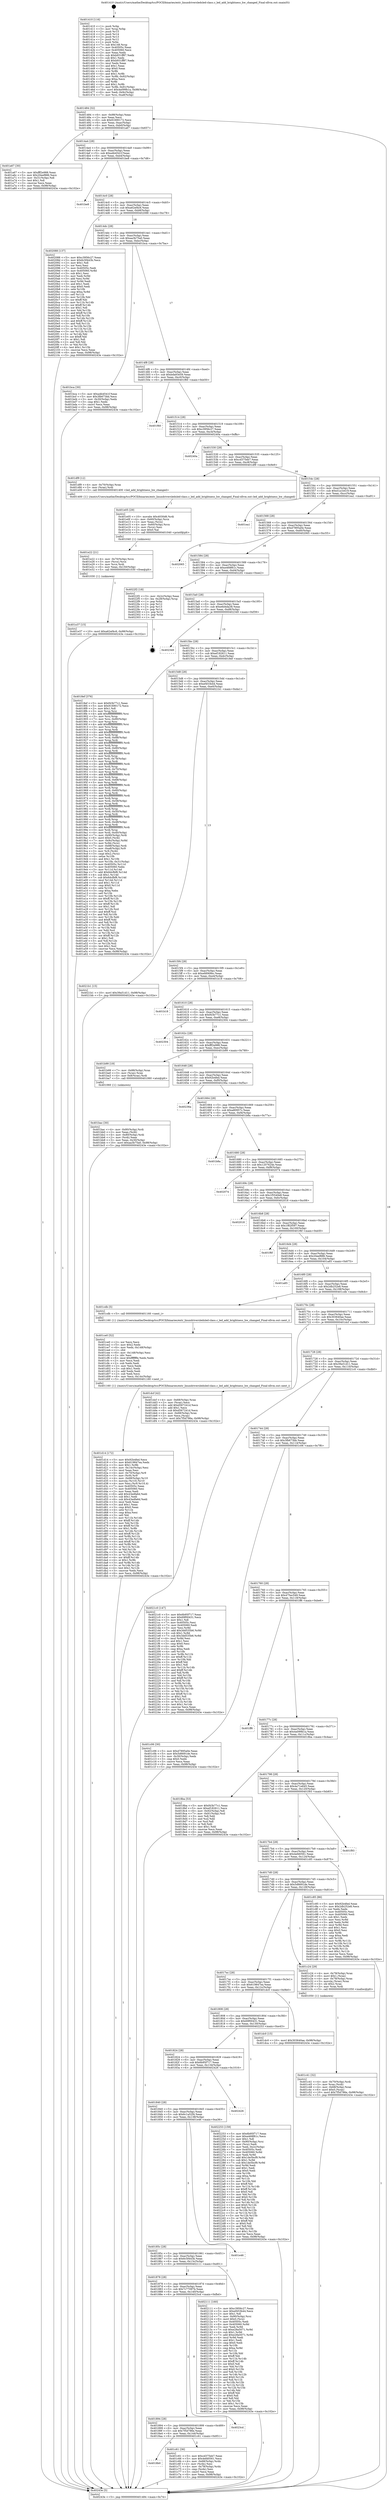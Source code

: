 digraph "0x401410" {
  label = "0x401410 (/mnt/c/Users/mathe/Desktop/tcc/POCII/binaries/extr_linuxdriversledsled-class.c_led_add_brightness_hw_changed_Final-ollvm.out::main(0))"
  labelloc = "t"
  node[shape=record]

  Entry [label="",width=0.3,height=0.3,shape=circle,fillcolor=black,style=filled]
  "0x401484" [label="{
     0x401484 [32]\l
     | [instrs]\l
     &nbsp;&nbsp;0x401484 \<+6\>: mov -0x98(%rbp),%eax\l
     &nbsp;&nbsp;0x40148a \<+2\>: mov %eax,%ecx\l
     &nbsp;&nbsp;0x40148c \<+6\>: sub $0x91690172,%ecx\l
     &nbsp;&nbsp;0x401492 \<+6\>: mov %eax,-0xac(%rbp)\l
     &nbsp;&nbsp;0x401498 \<+6\>: mov %ecx,-0xb0(%rbp)\l
     &nbsp;&nbsp;0x40149e \<+6\>: je 0000000000401a67 \<main+0x657\>\l
  }"]
  "0x401a67" [label="{
     0x401a67 [30]\l
     | [instrs]\l
     &nbsp;&nbsp;0x401a67 \<+5\>: mov $0xfff2e988,%eax\l
     &nbsp;&nbsp;0x401a6c \<+5\>: mov $0x20eef886,%ecx\l
     &nbsp;&nbsp;0x401a71 \<+3\>: mov -0x31(%rbp),%dl\l
     &nbsp;&nbsp;0x401a74 \<+3\>: test $0x1,%dl\l
     &nbsp;&nbsp;0x401a77 \<+3\>: cmovne %ecx,%eax\l
     &nbsp;&nbsp;0x401a7a \<+6\>: mov %eax,-0x98(%rbp)\l
     &nbsp;&nbsp;0x401a80 \<+5\>: jmp 000000000040243e \<main+0x102e\>\l
  }"]
  "0x4014a4" [label="{
     0x4014a4 [28]\l
     | [instrs]\l
     &nbsp;&nbsp;0x4014a4 \<+5\>: jmp 00000000004014a9 \<main+0x99\>\l
     &nbsp;&nbsp;0x4014a9 \<+6\>: mov -0xac(%rbp),%eax\l
     &nbsp;&nbsp;0x4014af \<+5\>: sub $0xa4b4541f,%eax\l
     &nbsp;&nbsp;0x4014b4 \<+6\>: mov %eax,-0xb4(%rbp)\l
     &nbsp;&nbsp;0x4014ba \<+6\>: je 0000000000401be8 \<main+0x7d8\>\l
  }"]
  Exit [label="",width=0.3,height=0.3,shape=circle,fillcolor=black,style=filled,peripheries=2]
  "0x401be8" [label="{
     0x401be8\l
  }", style=dashed]
  "0x4014c0" [label="{
     0x4014c0 [28]\l
     | [instrs]\l
     &nbsp;&nbsp;0x4014c0 \<+5\>: jmp 00000000004014c5 \<main+0xb5\>\l
     &nbsp;&nbsp;0x4014c5 \<+6\>: mov -0xac(%rbp),%eax\l
     &nbsp;&nbsp;0x4014cb \<+5\>: sub $0xa62ef4c6,%eax\l
     &nbsp;&nbsp;0x4014d0 \<+6\>: mov %eax,-0xb8(%rbp)\l
     &nbsp;&nbsp;0x4014d6 \<+6\>: je 0000000000402088 \<main+0xc78\>\l
  }"]
  "0x401e37" [label="{
     0x401e37 [15]\l
     | [instrs]\l
     &nbsp;&nbsp;0x401e37 \<+10\>: movl $0xa62ef4c6,-0x98(%rbp)\l
     &nbsp;&nbsp;0x401e41 \<+5\>: jmp 000000000040243e \<main+0x102e\>\l
  }"]
  "0x402088" [label="{
     0x402088 [137]\l
     | [instrs]\l
     &nbsp;&nbsp;0x402088 \<+5\>: mov $0xc3956c27,%eax\l
     &nbsp;&nbsp;0x40208d \<+5\>: mov $0x6c5f443b,%ecx\l
     &nbsp;&nbsp;0x402092 \<+2\>: mov $0x1,%dl\l
     &nbsp;&nbsp;0x402094 \<+2\>: xor %esi,%esi\l
     &nbsp;&nbsp;0x402096 \<+7\>: mov 0x40505c,%edi\l
     &nbsp;&nbsp;0x40209d \<+8\>: mov 0x405060,%r8d\l
     &nbsp;&nbsp;0x4020a5 \<+3\>: sub $0x1,%esi\l
     &nbsp;&nbsp;0x4020a8 \<+3\>: mov %edi,%r9d\l
     &nbsp;&nbsp;0x4020ab \<+3\>: add %esi,%r9d\l
     &nbsp;&nbsp;0x4020ae \<+4\>: imul %r9d,%edi\l
     &nbsp;&nbsp;0x4020b2 \<+3\>: and $0x1,%edi\l
     &nbsp;&nbsp;0x4020b5 \<+3\>: cmp $0x0,%edi\l
     &nbsp;&nbsp;0x4020b8 \<+4\>: sete %r10b\l
     &nbsp;&nbsp;0x4020bc \<+4\>: cmp $0xa,%r8d\l
     &nbsp;&nbsp;0x4020c0 \<+4\>: setl %r11b\l
     &nbsp;&nbsp;0x4020c4 \<+3\>: mov %r10b,%bl\l
     &nbsp;&nbsp;0x4020c7 \<+3\>: xor $0xff,%bl\l
     &nbsp;&nbsp;0x4020ca \<+3\>: mov %r11b,%r14b\l
     &nbsp;&nbsp;0x4020cd \<+4\>: xor $0xff,%r14b\l
     &nbsp;&nbsp;0x4020d1 \<+3\>: xor $0x1,%dl\l
     &nbsp;&nbsp;0x4020d4 \<+3\>: mov %bl,%r15b\l
     &nbsp;&nbsp;0x4020d7 \<+4\>: and $0xff,%r15b\l
     &nbsp;&nbsp;0x4020db \<+3\>: and %dl,%r10b\l
     &nbsp;&nbsp;0x4020de \<+3\>: mov %r14b,%r12b\l
     &nbsp;&nbsp;0x4020e1 \<+4\>: and $0xff,%r12b\l
     &nbsp;&nbsp;0x4020e5 \<+3\>: and %dl,%r11b\l
     &nbsp;&nbsp;0x4020e8 \<+3\>: or %r10b,%r15b\l
     &nbsp;&nbsp;0x4020eb \<+3\>: or %r11b,%r12b\l
     &nbsp;&nbsp;0x4020ee \<+3\>: xor %r12b,%r15b\l
     &nbsp;&nbsp;0x4020f1 \<+3\>: or %r14b,%bl\l
     &nbsp;&nbsp;0x4020f4 \<+3\>: xor $0xff,%bl\l
     &nbsp;&nbsp;0x4020f7 \<+3\>: or $0x1,%dl\l
     &nbsp;&nbsp;0x4020fa \<+2\>: and %dl,%bl\l
     &nbsp;&nbsp;0x4020fc \<+3\>: or %bl,%r15b\l
     &nbsp;&nbsp;0x4020ff \<+4\>: test $0x1,%r15b\l
     &nbsp;&nbsp;0x402103 \<+3\>: cmovne %ecx,%eax\l
     &nbsp;&nbsp;0x402106 \<+6\>: mov %eax,-0x98(%rbp)\l
     &nbsp;&nbsp;0x40210c \<+5\>: jmp 000000000040243e \<main+0x102e\>\l
  }"]
  "0x4014dc" [label="{
     0x4014dc [28]\l
     | [instrs]\l
     &nbsp;&nbsp;0x4014dc \<+5\>: jmp 00000000004014e1 \<main+0xd1\>\l
     &nbsp;&nbsp;0x4014e1 \<+6\>: mov -0xac(%rbp),%eax\l
     &nbsp;&nbsp;0x4014e7 \<+5\>: sub $0xaa3b75a0,%eax\l
     &nbsp;&nbsp;0x4014ec \<+6\>: mov %eax,-0xbc(%rbp)\l
     &nbsp;&nbsp;0x4014f2 \<+6\>: je 0000000000401bca \<main+0x7ba\>\l
  }"]
  "0x401e22" [label="{
     0x401e22 [21]\l
     | [instrs]\l
     &nbsp;&nbsp;0x401e22 \<+4\>: mov -0x70(%rbp),%rcx\l
     &nbsp;&nbsp;0x401e26 \<+3\>: mov (%rcx),%rcx\l
     &nbsp;&nbsp;0x401e29 \<+3\>: mov %rcx,%rdi\l
     &nbsp;&nbsp;0x401e2c \<+6\>: mov %eax,-0x150(%rbp)\l
     &nbsp;&nbsp;0x401e32 \<+5\>: call 0000000000401030 \<free@plt\>\l
     | [calls]\l
     &nbsp;&nbsp;0x401030 \{1\} (unknown)\l
  }"]
  "0x401bca" [label="{
     0x401bca [30]\l
     | [instrs]\l
     &nbsp;&nbsp;0x401bca \<+5\>: mov $0xa4b4541f,%eax\l
     &nbsp;&nbsp;0x401bcf \<+5\>: mov $0x3fb673bb,%ecx\l
     &nbsp;&nbsp;0x401bd4 \<+3\>: mov -0x30(%rbp),%edx\l
     &nbsp;&nbsp;0x401bd7 \<+3\>: cmp $0x1,%edx\l
     &nbsp;&nbsp;0x401bda \<+3\>: cmovl %ecx,%eax\l
     &nbsp;&nbsp;0x401bdd \<+6\>: mov %eax,-0x98(%rbp)\l
     &nbsp;&nbsp;0x401be3 \<+5\>: jmp 000000000040243e \<main+0x102e\>\l
  }"]
  "0x4014f8" [label="{
     0x4014f8 [28]\l
     | [instrs]\l
     &nbsp;&nbsp;0x4014f8 \<+5\>: jmp 00000000004014fd \<main+0xed\>\l
     &nbsp;&nbsp;0x4014fd \<+6\>: mov -0xac(%rbp),%eax\l
     &nbsp;&nbsp;0x401503 \<+5\>: sub $0xbda93e59,%eax\l
     &nbsp;&nbsp;0x401508 \<+6\>: mov %eax,-0xc0(%rbp)\l
     &nbsp;&nbsp;0x40150e \<+6\>: je 0000000000401f60 \<main+0xb50\>\l
  }"]
  "0x401e05" [label="{
     0x401e05 [29]\l
     | [instrs]\l
     &nbsp;&nbsp;0x401e05 \<+10\>: movabs $0x4030d6,%rdi\l
     &nbsp;&nbsp;0x401e0f \<+4\>: mov -0x60(%rbp),%rcx\l
     &nbsp;&nbsp;0x401e13 \<+2\>: mov %eax,(%rcx)\l
     &nbsp;&nbsp;0x401e15 \<+4\>: mov -0x60(%rbp),%rcx\l
     &nbsp;&nbsp;0x401e19 \<+2\>: mov (%rcx),%esi\l
     &nbsp;&nbsp;0x401e1b \<+2\>: mov $0x0,%al\l
     &nbsp;&nbsp;0x401e1d \<+5\>: call 0000000000401040 \<printf@plt\>\l
     | [calls]\l
     &nbsp;&nbsp;0x401040 \{1\} (unknown)\l
  }"]
  "0x401f60" [label="{
     0x401f60\l
  }", style=dashed]
  "0x401514" [label="{
     0x401514 [28]\l
     | [instrs]\l
     &nbsp;&nbsp;0x401514 \<+5\>: jmp 0000000000401519 \<main+0x109\>\l
     &nbsp;&nbsp;0x401519 \<+6\>: mov -0xac(%rbp),%eax\l
     &nbsp;&nbsp;0x40151f \<+5\>: sub $0xc3956c27,%eax\l
     &nbsp;&nbsp;0x401524 \<+6\>: mov %eax,-0xc4(%rbp)\l
     &nbsp;&nbsp;0x40152a \<+6\>: je 000000000040240a \<main+0xffa\>\l
  }"]
  "0x401d14" [label="{
     0x401d14 [172]\l
     | [instrs]\l
     &nbsp;&nbsp;0x401d14 \<+5\>: mov $0x92b4fed,%ecx\l
     &nbsp;&nbsp;0x401d19 \<+5\>: mov $0x619847ea,%edx\l
     &nbsp;&nbsp;0x401d1e \<+3\>: mov $0x1,%r8b\l
     &nbsp;&nbsp;0x401d21 \<+6\>: mov -0x14c(%rbp),%esi\l
     &nbsp;&nbsp;0x401d27 \<+3\>: imul %eax,%esi\l
     &nbsp;&nbsp;0x401d2a \<+4\>: mov -0x70(%rbp),%r9\l
     &nbsp;&nbsp;0x401d2e \<+3\>: mov (%r9),%r9\l
     &nbsp;&nbsp;0x401d31 \<+4\>: mov -0x68(%rbp),%r10\l
     &nbsp;&nbsp;0x401d35 \<+3\>: movslq (%r10),%r10\l
     &nbsp;&nbsp;0x401d38 \<+4\>: mov %esi,(%r9,%r10,4)\l
     &nbsp;&nbsp;0x401d3c \<+7\>: mov 0x40505c,%eax\l
     &nbsp;&nbsp;0x401d43 \<+7\>: mov 0x405060,%esi\l
     &nbsp;&nbsp;0x401d4a \<+2\>: mov %eax,%edi\l
     &nbsp;&nbsp;0x401d4c \<+6\>: add $0x43edfa6d,%edi\l
     &nbsp;&nbsp;0x401d52 \<+3\>: sub $0x1,%edi\l
     &nbsp;&nbsp;0x401d55 \<+6\>: sub $0x43edfa6d,%edi\l
     &nbsp;&nbsp;0x401d5b \<+3\>: imul %edi,%eax\l
     &nbsp;&nbsp;0x401d5e \<+3\>: and $0x1,%eax\l
     &nbsp;&nbsp;0x401d61 \<+3\>: cmp $0x0,%eax\l
     &nbsp;&nbsp;0x401d64 \<+4\>: sete %r11b\l
     &nbsp;&nbsp;0x401d68 \<+3\>: cmp $0xa,%esi\l
     &nbsp;&nbsp;0x401d6b \<+3\>: setl %bl\l
     &nbsp;&nbsp;0x401d6e \<+3\>: mov %r11b,%r14b\l
     &nbsp;&nbsp;0x401d71 \<+4\>: xor $0xff,%r14b\l
     &nbsp;&nbsp;0x401d75 \<+3\>: mov %bl,%r15b\l
     &nbsp;&nbsp;0x401d78 \<+4\>: xor $0xff,%r15b\l
     &nbsp;&nbsp;0x401d7c \<+4\>: xor $0x1,%r8b\l
     &nbsp;&nbsp;0x401d80 \<+3\>: mov %r14b,%r12b\l
     &nbsp;&nbsp;0x401d83 \<+4\>: and $0xff,%r12b\l
     &nbsp;&nbsp;0x401d87 \<+3\>: and %r8b,%r11b\l
     &nbsp;&nbsp;0x401d8a \<+3\>: mov %r15b,%r13b\l
     &nbsp;&nbsp;0x401d8d \<+4\>: and $0xff,%r13b\l
     &nbsp;&nbsp;0x401d91 \<+3\>: and %r8b,%bl\l
     &nbsp;&nbsp;0x401d94 \<+3\>: or %r11b,%r12b\l
     &nbsp;&nbsp;0x401d97 \<+3\>: or %bl,%r13b\l
     &nbsp;&nbsp;0x401d9a \<+3\>: xor %r13b,%r12b\l
     &nbsp;&nbsp;0x401d9d \<+3\>: or %r15b,%r14b\l
     &nbsp;&nbsp;0x401da0 \<+4\>: xor $0xff,%r14b\l
     &nbsp;&nbsp;0x401da4 \<+4\>: or $0x1,%r8b\l
     &nbsp;&nbsp;0x401da8 \<+3\>: and %r8b,%r14b\l
     &nbsp;&nbsp;0x401dab \<+3\>: or %r14b,%r12b\l
     &nbsp;&nbsp;0x401dae \<+4\>: test $0x1,%r12b\l
     &nbsp;&nbsp;0x401db2 \<+3\>: cmovne %edx,%ecx\l
     &nbsp;&nbsp;0x401db5 \<+6\>: mov %ecx,-0x98(%rbp)\l
     &nbsp;&nbsp;0x401dbb \<+5\>: jmp 000000000040243e \<main+0x102e\>\l
  }"]
  "0x40240a" [label="{
     0x40240a\l
  }", style=dashed]
  "0x401530" [label="{
     0x401530 [28]\l
     | [instrs]\l
     &nbsp;&nbsp;0x401530 \<+5\>: jmp 0000000000401535 \<main+0x125\>\l
     &nbsp;&nbsp;0x401535 \<+6\>: mov -0xac(%rbp),%eax\l
     &nbsp;&nbsp;0x40153b \<+5\>: sub $0xcd375eb7,%eax\l
     &nbsp;&nbsp;0x401540 \<+6\>: mov %eax,-0xc8(%rbp)\l
     &nbsp;&nbsp;0x401546 \<+6\>: je 0000000000401df9 \<main+0x9e9\>\l
  }"]
  "0x401ce0" [label="{
     0x401ce0 [52]\l
     | [instrs]\l
     &nbsp;&nbsp;0x401ce0 \<+2\>: xor %ecx,%ecx\l
     &nbsp;&nbsp;0x401ce2 \<+5\>: mov $0x2,%edx\l
     &nbsp;&nbsp;0x401ce7 \<+6\>: mov %edx,-0x148(%rbp)\l
     &nbsp;&nbsp;0x401ced \<+1\>: cltd\l
     &nbsp;&nbsp;0x401cee \<+6\>: mov -0x148(%rbp),%esi\l
     &nbsp;&nbsp;0x401cf4 \<+2\>: idiv %esi\l
     &nbsp;&nbsp;0x401cf6 \<+6\>: imul $0xfffffffe,%edx,%edx\l
     &nbsp;&nbsp;0x401cfc \<+2\>: mov %ecx,%edi\l
     &nbsp;&nbsp;0x401cfe \<+2\>: sub %edx,%edi\l
     &nbsp;&nbsp;0x401d00 \<+2\>: mov %ecx,%edx\l
     &nbsp;&nbsp;0x401d02 \<+3\>: sub $0x1,%edx\l
     &nbsp;&nbsp;0x401d05 \<+2\>: add %edx,%edi\l
     &nbsp;&nbsp;0x401d07 \<+2\>: sub %edi,%ecx\l
     &nbsp;&nbsp;0x401d09 \<+6\>: mov %ecx,-0x14c(%rbp)\l
     &nbsp;&nbsp;0x401d0f \<+5\>: call 0000000000401160 \<next_i\>\l
     | [calls]\l
     &nbsp;&nbsp;0x401160 \{1\} (/mnt/c/Users/mathe/Desktop/tcc/POCII/binaries/extr_linuxdriversledsled-class.c_led_add_brightness_hw_changed_Final-ollvm.out::next_i)\l
  }"]
  "0x401df9" [label="{
     0x401df9 [12]\l
     | [instrs]\l
     &nbsp;&nbsp;0x401df9 \<+4\>: mov -0x70(%rbp),%rax\l
     &nbsp;&nbsp;0x401dfd \<+3\>: mov (%rax),%rdi\l
     &nbsp;&nbsp;0x401e00 \<+5\>: call 0000000000401400 \<led_add_brightness_hw_changed\>\l
     | [calls]\l
     &nbsp;&nbsp;0x401400 \{1\} (/mnt/c/Users/mathe/Desktop/tcc/POCII/binaries/extr_linuxdriversledsled-class.c_led_add_brightness_hw_changed_Final-ollvm.out::led_add_brightness_hw_changed)\l
  }"]
  "0x40154c" [label="{
     0x40154c [28]\l
     | [instrs]\l
     &nbsp;&nbsp;0x40154c \<+5\>: jmp 0000000000401551 \<main+0x141\>\l
     &nbsp;&nbsp;0x401551 \<+6\>: mov -0xac(%rbp),%eax\l
     &nbsp;&nbsp;0x401557 \<+5\>: sub $0xd1a1b419,%eax\l
     &nbsp;&nbsp;0x40155c \<+6\>: mov %eax,-0xcc(%rbp)\l
     &nbsp;&nbsp;0x401562 \<+6\>: je 0000000000401ea1 \<main+0xa91\>\l
  }"]
  "0x4018b0" [label="{
     0x4018b0\l
  }", style=dashed]
  "0x401ea1" [label="{
     0x401ea1\l
  }", style=dashed]
  "0x401568" [label="{
     0x401568 [28]\l
     | [instrs]\l
     &nbsp;&nbsp;0x401568 \<+5\>: jmp 000000000040156d \<main+0x15d\>\l
     &nbsp;&nbsp;0x40156d \<+6\>: mov -0xac(%rbp),%eax\l
     &nbsp;&nbsp;0x401573 \<+5\>: sub $0xd7895a0e,%eax\l
     &nbsp;&nbsp;0x401578 \<+6\>: mov %eax,-0xd0(%rbp)\l
     &nbsp;&nbsp;0x40157e \<+6\>: je 0000000000402065 \<main+0xc55\>\l
  }"]
  "0x401c61" [label="{
     0x401c61 [36]\l
     | [instrs]\l
     &nbsp;&nbsp;0x401c61 \<+5\>: mov $0xcd375eb7,%eax\l
     &nbsp;&nbsp;0x401c66 \<+5\>: mov $0x4efd0561,%ecx\l
     &nbsp;&nbsp;0x401c6b \<+4\>: mov -0x68(%rbp),%rdx\l
     &nbsp;&nbsp;0x401c6f \<+2\>: mov (%rdx),%esi\l
     &nbsp;&nbsp;0x401c71 \<+4\>: mov -0x78(%rbp),%rdx\l
     &nbsp;&nbsp;0x401c75 \<+2\>: cmp (%rdx),%esi\l
     &nbsp;&nbsp;0x401c77 \<+3\>: cmovl %ecx,%eax\l
     &nbsp;&nbsp;0x401c7a \<+6\>: mov %eax,-0x98(%rbp)\l
     &nbsp;&nbsp;0x401c80 \<+5\>: jmp 000000000040243e \<main+0x102e\>\l
  }"]
  "0x402065" [label="{
     0x402065\l
  }", style=dashed]
  "0x401584" [label="{
     0x401584 [28]\l
     | [instrs]\l
     &nbsp;&nbsp;0x401584 \<+5\>: jmp 0000000000401589 \<main+0x179\>\l
     &nbsp;&nbsp;0x401589 \<+6\>: mov -0xac(%rbp),%eax\l
     &nbsp;&nbsp;0x40158f \<+5\>: sub $0xe468f61c,%eax\l
     &nbsp;&nbsp;0x401594 \<+6\>: mov %eax,-0xd4(%rbp)\l
     &nbsp;&nbsp;0x40159a \<+6\>: je 00000000004022f2 \<main+0xee2\>\l
  }"]
  "0x401894" [label="{
     0x401894 [28]\l
     | [instrs]\l
     &nbsp;&nbsp;0x401894 \<+5\>: jmp 0000000000401899 \<main+0x489\>\l
     &nbsp;&nbsp;0x401899 \<+6\>: mov -0xac(%rbp),%eax\l
     &nbsp;&nbsp;0x40189f \<+5\>: sub $0x7f5d786e,%eax\l
     &nbsp;&nbsp;0x4018a4 \<+6\>: mov %eax,-0x144(%rbp)\l
     &nbsp;&nbsp;0x4018aa \<+6\>: je 0000000000401c61 \<main+0x851\>\l
  }"]
  "0x4022f2" [label="{
     0x4022f2 [18]\l
     | [instrs]\l
     &nbsp;&nbsp;0x4022f2 \<+3\>: mov -0x2c(%rbp),%eax\l
     &nbsp;&nbsp;0x4022f5 \<+4\>: lea -0x28(%rbp),%rsp\l
     &nbsp;&nbsp;0x4022f9 \<+1\>: pop %rbx\l
     &nbsp;&nbsp;0x4022fa \<+2\>: pop %r12\l
     &nbsp;&nbsp;0x4022fc \<+2\>: pop %r13\l
     &nbsp;&nbsp;0x4022fe \<+2\>: pop %r14\l
     &nbsp;&nbsp;0x402300 \<+2\>: pop %r15\l
     &nbsp;&nbsp;0x402302 \<+1\>: pop %rbp\l
     &nbsp;&nbsp;0x402303 \<+1\>: ret\l
  }"]
  "0x4015a0" [label="{
     0x4015a0 [28]\l
     | [instrs]\l
     &nbsp;&nbsp;0x4015a0 \<+5\>: jmp 00000000004015a5 \<main+0x195\>\l
     &nbsp;&nbsp;0x4015a5 \<+6\>: mov -0xac(%rbp),%eax\l
     &nbsp;&nbsp;0x4015ab \<+5\>: sub $0xe6d4da38,%eax\l
     &nbsp;&nbsp;0x4015b0 \<+6\>: mov %eax,-0xd8(%rbp)\l
     &nbsp;&nbsp;0x4015b6 \<+6\>: je 0000000000402349 \<main+0xf39\>\l
  }"]
  "0x4023cd" [label="{
     0x4023cd\l
  }", style=dashed]
  "0x402349" [label="{
     0x402349\l
  }", style=dashed]
  "0x4015bc" [label="{
     0x4015bc [28]\l
     | [instrs]\l
     &nbsp;&nbsp;0x4015bc \<+5\>: jmp 00000000004015c1 \<main+0x1b1\>\l
     &nbsp;&nbsp;0x4015c1 \<+6\>: mov -0xac(%rbp),%eax\l
     &nbsp;&nbsp;0x4015c7 \<+5\>: sub $0xef182611,%eax\l
     &nbsp;&nbsp;0x4015cc \<+6\>: mov %eax,-0xdc(%rbp)\l
     &nbsp;&nbsp;0x4015d2 \<+6\>: je 00000000004018ef \<main+0x4df\>\l
  }"]
  "0x401878" [label="{
     0x401878 [28]\l
     | [instrs]\l
     &nbsp;&nbsp;0x401878 \<+5\>: jmp 000000000040187d \<main+0x46d\>\l
     &nbsp;&nbsp;0x40187d \<+6\>: mov -0xac(%rbp),%eax\l
     &nbsp;&nbsp;0x401883 \<+5\>: sub $0x7c77097b,%eax\l
     &nbsp;&nbsp;0x401888 \<+6\>: mov %eax,-0x140(%rbp)\l
     &nbsp;&nbsp;0x40188e \<+6\>: je 00000000004023cd \<main+0xfbd\>\l
  }"]
  "0x4018ef" [label="{
     0x4018ef [376]\l
     | [instrs]\l
     &nbsp;&nbsp;0x4018ef \<+5\>: mov $0xf43b77c1,%eax\l
     &nbsp;&nbsp;0x4018f4 \<+5\>: mov $0x91690172,%ecx\l
     &nbsp;&nbsp;0x4018f9 \<+2\>: mov $0x1,%dl\l
     &nbsp;&nbsp;0x4018fb \<+3\>: mov %rsp,%rsi\l
     &nbsp;&nbsp;0x4018fe \<+4\>: add $0xfffffffffffffff0,%rsi\l
     &nbsp;&nbsp;0x401902 \<+3\>: mov %rsi,%rsp\l
     &nbsp;&nbsp;0x401905 \<+7\>: mov %rsi,-0x90(%rbp)\l
     &nbsp;&nbsp;0x40190c \<+3\>: mov %rsp,%rsi\l
     &nbsp;&nbsp;0x40190f \<+4\>: add $0xfffffffffffffff0,%rsi\l
     &nbsp;&nbsp;0x401913 \<+3\>: mov %rsi,%rsp\l
     &nbsp;&nbsp;0x401916 \<+3\>: mov %rsp,%rdi\l
     &nbsp;&nbsp;0x401919 \<+4\>: add $0xfffffffffffffff0,%rdi\l
     &nbsp;&nbsp;0x40191d \<+3\>: mov %rdi,%rsp\l
     &nbsp;&nbsp;0x401920 \<+7\>: mov %rdi,-0x88(%rbp)\l
     &nbsp;&nbsp;0x401927 \<+3\>: mov %rsp,%rdi\l
     &nbsp;&nbsp;0x40192a \<+4\>: add $0xfffffffffffffff0,%rdi\l
     &nbsp;&nbsp;0x40192e \<+3\>: mov %rdi,%rsp\l
     &nbsp;&nbsp;0x401931 \<+4\>: mov %rdi,-0x80(%rbp)\l
     &nbsp;&nbsp;0x401935 \<+3\>: mov %rsp,%rdi\l
     &nbsp;&nbsp;0x401938 \<+4\>: add $0xfffffffffffffff0,%rdi\l
     &nbsp;&nbsp;0x40193c \<+3\>: mov %rdi,%rsp\l
     &nbsp;&nbsp;0x40193f \<+4\>: mov %rdi,-0x78(%rbp)\l
     &nbsp;&nbsp;0x401943 \<+3\>: mov %rsp,%rdi\l
     &nbsp;&nbsp;0x401946 \<+4\>: add $0xfffffffffffffff0,%rdi\l
     &nbsp;&nbsp;0x40194a \<+3\>: mov %rdi,%rsp\l
     &nbsp;&nbsp;0x40194d \<+4\>: mov %rdi,-0x70(%rbp)\l
     &nbsp;&nbsp;0x401951 \<+3\>: mov %rsp,%rdi\l
     &nbsp;&nbsp;0x401954 \<+4\>: add $0xfffffffffffffff0,%rdi\l
     &nbsp;&nbsp;0x401958 \<+3\>: mov %rdi,%rsp\l
     &nbsp;&nbsp;0x40195b \<+4\>: mov %rdi,-0x68(%rbp)\l
     &nbsp;&nbsp;0x40195f \<+3\>: mov %rsp,%rdi\l
     &nbsp;&nbsp;0x401962 \<+4\>: add $0xfffffffffffffff0,%rdi\l
     &nbsp;&nbsp;0x401966 \<+3\>: mov %rdi,%rsp\l
     &nbsp;&nbsp;0x401969 \<+4\>: mov %rdi,-0x60(%rbp)\l
     &nbsp;&nbsp;0x40196d \<+3\>: mov %rsp,%rdi\l
     &nbsp;&nbsp;0x401970 \<+4\>: add $0xfffffffffffffff0,%rdi\l
     &nbsp;&nbsp;0x401974 \<+3\>: mov %rdi,%rsp\l
     &nbsp;&nbsp;0x401977 \<+4\>: mov %rdi,-0x58(%rbp)\l
     &nbsp;&nbsp;0x40197b \<+3\>: mov %rsp,%rdi\l
     &nbsp;&nbsp;0x40197e \<+4\>: add $0xfffffffffffffff0,%rdi\l
     &nbsp;&nbsp;0x401982 \<+3\>: mov %rdi,%rsp\l
     &nbsp;&nbsp;0x401985 \<+4\>: mov %rdi,-0x50(%rbp)\l
     &nbsp;&nbsp;0x401989 \<+3\>: mov %rsp,%rdi\l
     &nbsp;&nbsp;0x40198c \<+4\>: add $0xfffffffffffffff0,%rdi\l
     &nbsp;&nbsp;0x401990 \<+3\>: mov %rdi,%rsp\l
     &nbsp;&nbsp;0x401993 \<+4\>: mov %rdi,-0x48(%rbp)\l
     &nbsp;&nbsp;0x401997 \<+3\>: mov %rsp,%rdi\l
     &nbsp;&nbsp;0x40199a \<+4\>: add $0xfffffffffffffff0,%rdi\l
     &nbsp;&nbsp;0x40199e \<+3\>: mov %rdi,%rsp\l
     &nbsp;&nbsp;0x4019a1 \<+4\>: mov %rdi,-0x40(%rbp)\l
     &nbsp;&nbsp;0x4019a5 \<+7\>: mov -0x90(%rbp),%rdi\l
     &nbsp;&nbsp;0x4019ac \<+6\>: movl $0x0,(%rdi)\l
     &nbsp;&nbsp;0x4019b2 \<+7\>: mov -0x9c(%rbp),%r8d\l
     &nbsp;&nbsp;0x4019b9 \<+3\>: mov %r8d,(%rsi)\l
     &nbsp;&nbsp;0x4019bc \<+7\>: mov -0x88(%rbp),%rdi\l
     &nbsp;&nbsp;0x4019c3 \<+7\>: mov -0xa8(%rbp),%r9\l
     &nbsp;&nbsp;0x4019ca \<+3\>: mov %r9,(%rdi)\l
     &nbsp;&nbsp;0x4019cd \<+3\>: cmpl $0x2,(%rsi)\l
     &nbsp;&nbsp;0x4019d0 \<+4\>: setne %r10b\l
     &nbsp;&nbsp;0x4019d4 \<+4\>: and $0x1,%r10b\l
     &nbsp;&nbsp;0x4019d8 \<+4\>: mov %r10b,-0x31(%rbp)\l
     &nbsp;&nbsp;0x4019dc \<+8\>: mov 0x40505c,%r11d\l
     &nbsp;&nbsp;0x4019e4 \<+7\>: mov 0x405060,%ebx\l
     &nbsp;&nbsp;0x4019eb \<+3\>: mov %r11d,%r14d\l
     &nbsp;&nbsp;0x4019ee \<+7\>: add $0x6dcfbf8,%r14d\l
     &nbsp;&nbsp;0x4019f5 \<+4\>: sub $0x1,%r14d\l
     &nbsp;&nbsp;0x4019f9 \<+7\>: sub $0x6dcfbf8,%r14d\l
     &nbsp;&nbsp;0x401a00 \<+4\>: imul %r14d,%r11d\l
     &nbsp;&nbsp;0x401a04 \<+4\>: and $0x1,%r11d\l
     &nbsp;&nbsp;0x401a08 \<+4\>: cmp $0x0,%r11d\l
     &nbsp;&nbsp;0x401a0c \<+4\>: sete %r10b\l
     &nbsp;&nbsp;0x401a10 \<+3\>: cmp $0xa,%ebx\l
     &nbsp;&nbsp;0x401a13 \<+4\>: setl %r15b\l
     &nbsp;&nbsp;0x401a17 \<+3\>: mov %r10b,%r12b\l
     &nbsp;&nbsp;0x401a1a \<+4\>: xor $0xff,%r12b\l
     &nbsp;&nbsp;0x401a1e \<+3\>: mov %r15b,%r13b\l
     &nbsp;&nbsp;0x401a21 \<+4\>: xor $0xff,%r13b\l
     &nbsp;&nbsp;0x401a25 \<+3\>: xor $0x1,%dl\l
     &nbsp;&nbsp;0x401a28 \<+3\>: mov %r12b,%sil\l
     &nbsp;&nbsp;0x401a2b \<+4\>: and $0xff,%sil\l
     &nbsp;&nbsp;0x401a2f \<+3\>: and %dl,%r10b\l
     &nbsp;&nbsp;0x401a32 \<+3\>: mov %r13b,%dil\l
     &nbsp;&nbsp;0x401a35 \<+4\>: and $0xff,%dil\l
     &nbsp;&nbsp;0x401a39 \<+3\>: and %dl,%r15b\l
     &nbsp;&nbsp;0x401a3c \<+3\>: or %r10b,%sil\l
     &nbsp;&nbsp;0x401a3f \<+3\>: or %r15b,%dil\l
     &nbsp;&nbsp;0x401a42 \<+3\>: xor %dil,%sil\l
     &nbsp;&nbsp;0x401a45 \<+3\>: or %r13b,%r12b\l
     &nbsp;&nbsp;0x401a48 \<+4\>: xor $0xff,%r12b\l
     &nbsp;&nbsp;0x401a4c \<+3\>: or $0x1,%dl\l
     &nbsp;&nbsp;0x401a4f \<+3\>: and %dl,%r12b\l
     &nbsp;&nbsp;0x401a52 \<+3\>: or %r12b,%sil\l
     &nbsp;&nbsp;0x401a55 \<+4\>: test $0x1,%sil\l
     &nbsp;&nbsp;0x401a59 \<+3\>: cmovne %ecx,%eax\l
     &nbsp;&nbsp;0x401a5c \<+6\>: mov %eax,-0x98(%rbp)\l
     &nbsp;&nbsp;0x401a62 \<+5\>: jmp 000000000040243e \<main+0x102e\>\l
  }"]
  "0x4015d8" [label="{
     0x4015d8 [28]\l
     | [instrs]\l
     &nbsp;&nbsp;0x4015d8 \<+5\>: jmp 00000000004015dd \<main+0x1cd\>\l
     &nbsp;&nbsp;0x4015dd \<+6\>: mov -0xac(%rbp),%eax\l
     &nbsp;&nbsp;0x4015e3 \<+5\>: sub $0xef453b44,%eax\l
     &nbsp;&nbsp;0x4015e8 \<+6\>: mov %eax,-0xe0(%rbp)\l
     &nbsp;&nbsp;0x4015ee \<+6\>: je 00000000004021b1 \<main+0xda1\>\l
  }"]
  "0x402111" [label="{
     0x402111 [160]\l
     | [instrs]\l
     &nbsp;&nbsp;0x402111 \<+5\>: mov $0xc3956c27,%eax\l
     &nbsp;&nbsp;0x402116 \<+5\>: mov $0xef453b44,%ecx\l
     &nbsp;&nbsp;0x40211b \<+2\>: mov $0x1,%dl\l
     &nbsp;&nbsp;0x40211d \<+7\>: mov -0x90(%rbp),%rsi\l
     &nbsp;&nbsp;0x402124 \<+6\>: movl $0x0,(%rsi)\l
     &nbsp;&nbsp;0x40212a \<+7\>: mov 0x40505c,%edi\l
     &nbsp;&nbsp;0x402131 \<+8\>: mov 0x405060,%r8d\l
     &nbsp;&nbsp;0x402139 \<+3\>: mov %edi,%r9d\l
     &nbsp;&nbsp;0x40213c \<+7\>: sub $0xe28a5071,%r9d\l
     &nbsp;&nbsp;0x402143 \<+4\>: sub $0x1,%r9d\l
     &nbsp;&nbsp;0x402147 \<+7\>: add $0xe28a5071,%r9d\l
     &nbsp;&nbsp;0x40214e \<+4\>: imul %r9d,%edi\l
     &nbsp;&nbsp;0x402152 \<+3\>: and $0x1,%edi\l
     &nbsp;&nbsp;0x402155 \<+3\>: cmp $0x0,%edi\l
     &nbsp;&nbsp;0x402158 \<+4\>: sete %r10b\l
     &nbsp;&nbsp;0x40215c \<+4\>: cmp $0xa,%r8d\l
     &nbsp;&nbsp;0x402160 \<+4\>: setl %r11b\l
     &nbsp;&nbsp;0x402164 \<+3\>: mov %r10b,%bl\l
     &nbsp;&nbsp;0x402167 \<+3\>: xor $0xff,%bl\l
     &nbsp;&nbsp;0x40216a \<+3\>: mov %r11b,%r14b\l
     &nbsp;&nbsp;0x40216d \<+4\>: xor $0xff,%r14b\l
     &nbsp;&nbsp;0x402171 \<+3\>: xor $0x0,%dl\l
     &nbsp;&nbsp;0x402174 \<+3\>: mov %bl,%r15b\l
     &nbsp;&nbsp;0x402177 \<+4\>: and $0x0,%r15b\l
     &nbsp;&nbsp;0x40217b \<+3\>: and %dl,%r10b\l
     &nbsp;&nbsp;0x40217e \<+3\>: mov %r14b,%r12b\l
     &nbsp;&nbsp;0x402181 \<+4\>: and $0x0,%r12b\l
     &nbsp;&nbsp;0x402185 \<+3\>: and %dl,%r11b\l
     &nbsp;&nbsp;0x402188 \<+3\>: or %r10b,%r15b\l
     &nbsp;&nbsp;0x40218b \<+3\>: or %r11b,%r12b\l
     &nbsp;&nbsp;0x40218e \<+3\>: xor %r12b,%r15b\l
     &nbsp;&nbsp;0x402191 \<+3\>: or %r14b,%bl\l
     &nbsp;&nbsp;0x402194 \<+3\>: xor $0xff,%bl\l
     &nbsp;&nbsp;0x402197 \<+3\>: or $0x0,%dl\l
     &nbsp;&nbsp;0x40219a \<+2\>: and %dl,%bl\l
     &nbsp;&nbsp;0x40219c \<+3\>: or %bl,%r15b\l
     &nbsp;&nbsp;0x40219f \<+4\>: test $0x1,%r15b\l
     &nbsp;&nbsp;0x4021a3 \<+3\>: cmovne %ecx,%eax\l
     &nbsp;&nbsp;0x4021a6 \<+6\>: mov %eax,-0x98(%rbp)\l
     &nbsp;&nbsp;0x4021ac \<+5\>: jmp 000000000040243e \<main+0x102e\>\l
  }"]
  "0x4021b1" [label="{
     0x4021b1 [15]\l
     | [instrs]\l
     &nbsp;&nbsp;0x4021b1 \<+10\>: movl $0x39a51d11,-0x98(%rbp)\l
     &nbsp;&nbsp;0x4021bb \<+5\>: jmp 000000000040243e \<main+0x102e\>\l
  }"]
  "0x4015f4" [label="{
     0x4015f4 [28]\l
     | [instrs]\l
     &nbsp;&nbsp;0x4015f4 \<+5\>: jmp 00000000004015f9 \<main+0x1e9\>\l
     &nbsp;&nbsp;0x4015f9 \<+6\>: mov -0xac(%rbp),%eax\l
     &nbsp;&nbsp;0x4015ff \<+5\>: sub $0xefd069bc,%eax\l
     &nbsp;&nbsp;0x401604 \<+6\>: mov %eax,-0xe4(%rbp)\l
     &nbsp;&nbsp;0x40160a \<+6\>: je 0000000000401b18 \<main+0x708\>\l
  }"]
  "0x40185c" [label="{
     0x40185c [28]\l
     | [instrs]\l
     &nbsp;&nbsp;0x40185c \<+5\>: jmp 0000000000401861 \<main+0x451\>\l
     &nbsp;&nbsp;0x401861 \<+6\>: mov -0xac(%rbp),%eax\l
     &nbsp;&nbsp;0x401867 \<+5\>: sub $0x6c5f443b,%eax\l
     &nbsp;&nbsp;0x40186c \<+6\>: mov %eax,-0x13c(%rbp)\l
     &nbsp;&nbsp;0x401872 \<+6\>: je 0000000000402111 \<main+0xd01\>\l
  }"]
  "0x401b18" [label="{
     0x401b18\l
  }", style=dashed]
  "0x401610" [label="{
     0x401610 [28]\l
     | [instrs]\l
     &nbsp;&nbsp;0x401610 \<+5\>: jmp 0000000000401615 \<main+0x205\>\l
     &nbsp;&nbsp;0x401615 \<+6\>: mov -0xac(%rbp),%eax\l
     &nbsp;&nbsp;0x40161b \<+5\>: sub $0xf43b77c1,%eax\l
     &nbsp;&nbsp;0x401620 \<+6\>: mov %eax,-0xe8(%rbp)\l
     &nbsp;&nbsp;0x401626 \<+6\>: je 0000000000402304 \<main+0xef4\>\l
  }"]
  "0x401e46" [label="{
     0x401e46\l
  }", style=dashed]
  "0x402304" [label="{
     0x402304\l
  }", style=dashed]
  "0x40162c" [label="{
     0x40162c [28]\l
     | [instrs]\l
     &nbsp;&nbsp;0x40162c \<+5\>: jmp 0000000000401631 \<main+0x221\>\l
     &nbsp;&nbsp;0x401631 \<+6\>: mov -0xac(%rbp),%eax\l
     &nbsp;&nbsp;0x401637 \<+5\>: sub $0xfff2e988,%eax\l
     &nbsp;&nbsp;0x40163c \<+6\>: mov %eax,-0xec(%rbp)\l
     &nbsp;&nbsp;0x401642 \<+6\>: je 0000000000401b99 \<main+0x789\>\l
  }"]
  "0x401840" [label="{
     0x401840 [28]\l
     | [instrs]\l
     &nbsp;&nbsp;0x401840 \<+5\>: jmp 0000000000401845 \<main+0x435\>\l
     &nbsp;&nbsp;0x401845 \<+6\>: mov -0xac(%rbp),%eax\l
     &nbsp;&nbsp;0x40184b \<+5\>: sub $0x6c1a52f4,%eax\l
     &nbsp;&nbsp;0x401850 \<+6\>: mov %eax,-0x138(%rbp)\l
     &nbsp;&nbsp;0x401856 \<+6\>: je 0000000000401e46 \<main+0xa36\>\l
  }"]
  "0x401b99" [label="{
     0x401b99 [19]\l
     | [instrs]\l
     &nbsp;&nbsp;0x401b99 \<+7\>: mov -0x88(%rbp),%rax\l
     &nbsp;&nbsp;0x401ba0 \<+3\>: mov (%rax),%rax\l
     &nbsp;&nbsp;0x401ba3 \<+4\>: mov 0x8(%rax),%rdi\l
     &nbsp;&nbsp;0x401ba7 \<+5\>: call 0000000000401060 \<atoi@plt\>\l
     | [calls]\l
     &nbsp;&nbsp;0x401060 \{1\} (unknown)\l
  }"]
  "0x401648" [label="{
     0x401648 [28]\l
     | [instrs]\l
     &nbsp;&nbsp;0x401648 \<+5\>: jmp 000000000040164d \<main+0x23d\>\l
     &nbsp;&nbsp;0x40164d \<+6\>: mov -0xac(%rbp),%eax\l
     &nbsp;&nbsp;0x401653 \<+5\>: sub $0x92b4fed,%eax\l
     &nbsp;&nbsp;0x401658 \<+6\>: mov %eax,-0xf0(%rbp)\l
     &nbsp;&nbsp;0x40165e \<+6\>: je 000000000040236a \<main+0xf5a\>\l
  }"]
  "0x402426" [label="{
     0x402426\l
  }", style=dashed]
  "0x40236a" [label="{
     0x40236a\l
  }", style=dashed]
  "0x401664" [label="{
     0x401664 [28]\l
     | [instrs]\l
     &nbsp;&nbsp;0x401664 \<+5\>: jmp 0000000000401669 \<main+0x259\>\l
     &nbsp;&nbsp;0x401669 \<+6\>: mov -0xac(%rbp),%eax\l
     &nbsp;&nbsp;0x40166f \<+5\>: sub $0xa80957c,%eax\l
     &nbsp;&nbsp;0x401674 \<+6\>: mov %eax,-0xf4(%rbp)\l
     &nbsp;&nbsp;0x40167a \<+6\>: je 0000000000401b8a \<main+0x77a\>\l
  }"]
  "0x401824" [label="{
     0x401824 [28]\l
     | [instrs]\l
     &nbsp;&nbsp;0x401824 \<+5\>: jmp 0000000000401829 \<main+0x419\>\l
     &nbsp;&nbsp;0x401829 \<+6\>: mov -0xac(%rbp),%eax\l
     &nbsp;&nbsp;0x40182f \<+5\>: sub $0x6b95f717,%eax\l
     &nbsp;&nbsp;0x401834 \<+6\>: mov %eax,-0x134(%rbp)\l
     &nbsp;&nbsp;0x40183a \<+6\>: je 0000000000402426 \<main+0x1016\>\l
  }"]
  "0x401b8a" [label="{
     0x401b8a\l
  }", style=dashed]
  "0x401680" [label="{
     0x401680 [28]\l
     | [instrs]\l
     &nbsp;&nbsp;0x401680 \<+5\>: jmp 0000000000401685 \<main+0x275\>\l
     &nbsp;&nbsp;0x401685 \<+6\>: mov -0xac(%rbp),%eax\l
     &nbsp;&nbsp;0x40168b \<+5\>: sub $0x1207624e,%eax\l
     &nbsp;&nbsp;0x401690 \<+6\>: mov %eax,-0xf8(%rbp)\l
     &nbsp;&nbsp;0x401696 \<+6\>: je 0000000000402074 \<main+0xc64\>\l
  }"]
  "0x402253" [label="{
     0x402253 [159]\l
     | [instrs]\l
     &nbsp;&nbsp;0x402253 \<+5\>: mov $0x6b95f717,%eax\l
     &nbsp;&nbsp;0x402258 \<+5\>: mov $0xe468f61c,%ecx\l
     &nbsp;&nbsp;0x40225d \<+2\>: mov $0x1,%dl\l
     &nbsp;&nbsp;0x40225f \<+7\>: mov -0x90(%rbp),%rsi\l
     &nbsp;&nbsp;0x402266 \<+2\>: mov (%rsi),%edi\l
     &nbsp;&nbsp;0x402268 \<+3\>: mov %edi,-0x2c(%rbp)\l
     &nbsp;&nbsp;0x40226b \<+7\>: mov 0x40505c,%edi\l
     &nbsp;&nbsp;0x402272 \<+8\>: mov 0x405060,%r8d\l
     &nbsp;&nbsp;0x40227a \<+3\>: mov %edi,%r9d\l
     &nbsp;&nbsp;0x40227d \<+7\>: add $0x1de5bcf9,%r9d\l
     &nbsp;&nbsp;0x402284 \<+4\>: sub $0x1,%r9d\l
     &nbsp;&nbsp;0x402288 \<+7\>: sub $0x1de5bcf9,%r9d\l
     &nbsp;&nbsp;0x40228f \<+4\>: imul %r9d,%edi\l
     &nbsp;&nbsp;0x402293 \<+3\>: and $0x1,%edi\l
     &nbsp;&nbsp;0x402296 \<+3\>: cmp $0x0,%edi\l
     &nbsp;&nbsp;0x402299 \<+4\>: sete %r10b\l
     &nbsp;&nbsp;0x40229d \<+4\>: cmp $0xa,%r8d\l
     &nbsp;&nbsp;0x4022a1 \<+4\>: setl %r11b\l
     &nbsp;&nbsp;0x4022a5 \<+3\>: mov %r10b,%bl\l
     &nbsp;&nbsp;0x4022a8 \<+3\>: xor $0xff,%bl\l
     &nbsp;&nbsp;0x4022ab \<+3\>: mov %r11b,%r14b\l
     &nbsp;&nbsp;0x4022ae \<+4\>: xor $0xff,%r14b\l
     &nbsp;&nbsp;0x4022b2 \<+3\>: xor $0x0,%dl\l
     &nbsp;&nbsp;0x4022b5 \<+3\>: mov %bl,%r15b\l
     &nbsp;&nbsp;0x4022b8 \<+4\>: and $0x0,%r15b\l
     &nbsp;&nbsp;0x4022bc \<+3\>: and %dl,%r10b\l
     &nbsp;&nbsp;0x4022bf \<+3\>: mov %r14b,%r12b\l
     &nbsp;&nbsp;0x4022c2 \<+4\>: and $0x0,%r12b\l
     &nbsp;&nbsp;0x4022c6 \<+3\>: and %dl,%r11b\l
     &nbsp;&nbsp;0x4022c9 \<+3\>: or %r10b,%r15b\l
     &nbsp;&nbsp;0x4022cc \<+3\>: or %r11b,%r12b\l
     &nbsp;&nbsp;0x4022cf \<+3\>: xor %r12b,%r15b\l
     &nbsp;&nbsp;0x4022d2 \<+3\>: or %r14b,%bl\l
     &nbsp;&nbsp;0x4022d5 \<+3\>: xor $0xff,%bl\l
     &nbsp;&nbsp;0x4022d8 \<+3\>: or $0x0,%dl\l
     &nbsp;&nbsp;0x4022db \<+2\>: and %dl,%bl\l
     &nbsp;&nbsp;0x4022dd \<+3\>: or %bl,%r15b\l
     &nbsp;&nbsp;0x4022e0 \<+4\>: test $0x1,%r15b\l
     &nbsp;&nbsp;0x4022e4 \<+3\>: cmovne %ecx,%eax\l
     &nbsp;&nbsp;0x4022e7 \<+6\>: mov %eax,-0x98(%rbp)\l
     &nbsp;&nbsp;0x4022ed \<+5\>: jmp 000000000040243e \<main+0x102e\>\l
  }"]
  "0x402074" [label="{
     0x402074\l
  }", style=dashed]
  "0x40169c" [label="{
     0x40169c [28]\l
     | [instrs]\l
     &nbsp;&nbsp;0x40169c \<+5\>: jmp 00000000004016a1 \<main+0x291\>\l
     &nbsp;&nbsp;0x4016a1 \<+6\>: mov -0xac(%rbp),%eax\l
     &nbsp;&nbsp;0x4016a7 \<+5\>: sub $0x1f5540e8,%eax\l
     &nbsp;&nbsp;0x4016ac \<+6\>: mov %eax,-0xfc(%rbp)\l
     &nbsp;&nbsp;0x4016b2 \<+6\>: je 0000000000402018 \<main+0xc08\>\l
  }"]
  "0x401808" [label="{
     0x401808 [28]\l
     | [instrs]\l
     &nbsp;&nbsp;0x401808 \<+5\>: jmp 000000000040180d \<main+0x3fd\>\l
     &nbsp;&nbsp;0x40180d \<+6\>: mov -0xac(%rbp),%eax\l
     &nbsp;&nbsp;0x401813 \<+5\>: sub $0x69f00431,%eax\l
     &nbsp;&nbsp;0x401818 \<+6\>: mov %eax,-0x130(%rbp)\l
     &nbsp;&nbsp;0x40181e \<+6\>: je 0000000000402253 \<main+0xe43\>\l
  }"]
  "0x402018" [label="{
     0x402018\l
  }", style=dashed]
  "0x4016b8" [label="{
     0x4016b8 [28]\l
     | [instrs]\l
     &nbsp;&nbsp;0x4016b8 \<+5\>: jmp 00000000004016bd \<main+0x2ad\>\l
     &nbsp;&nbsp;0x4016bd \<+6\>: mov -0xac(%rbp),%eax\l
     &nbsp;&nbsp;0x4016c3 \<+5\>: sub $0x1f82f597,%eax\l
     &nbsp;&nbsp;0x4016c8 \<+6\>: mov %eax,-0x100(%rbp)\l
     &nbsp;&nbsp;0x4016ce \<+6\>: je 0000000000401f6f \<main+0xb5f\>\l
  }"]
  "0x401dc0" [label="{
     0x401dc0 [15]\l
     | [instrs]\l
     &nbsp;&nbsp;0x401dc0 \<+10\>: movl $0x303640ae,-0x98(%rbp)\l
     &nbsp;&nbsp;0x401dca \<+5\>: jmp 000000000040243e \<main+0x102e\>\l
  }"]
  "0x401f6f" [label="{
     0x401f6f\l
  }", style=dashed]
  "0x4016d4" [label="{
     0x4016d4 [28]\l
     | [instrs]\l
     &nbsp;&nbsp;0x4016d4 \<+5\>: jmp 00000000004016d9 \<main+0x2c9\>\l
     &nbsp;&nbsp;0x4016d9 \<+6\>: mov -0xac(%rbp),%eax\l
     &nbsp;&nbsp;0x4016df \<+5\>: sub $0x20eef886,%eax\l
     &nbsp;&nbsp;0x4016e4 \<+6\>: mov %eax,-0x104(%rbp)\l
     &nbsp;&nbsp;0x4016ea \<+6\>: je 0000000000401a85 \<main+0x675\>\l
  }"]
  "0x401c41" [label="{
     0x401c41 [32]\l
     | [instrs]\l
     &nbsp;&nbsp;0x401c41 \<+4\>: mov -0x70(%rbp),%rdi\l
     &nbsp;&nbsp;0x401c45 \<+3\>: mov %rax,(%rdi)\l
     &nbsp;&nbsp;0x401c48 \<+4\>: mov -0x68(%rbp),%rax\l
     &nbsp;&nbsp;0x401c4c \<+6\>: movl $0x0,(%rax)\l
     &nbsp;&nbsp;0x401c52 \<+10\>: movl $0x7f5d786e,-0x98(%rbp)\l
     &nbsp;&nbsp;0x401c5c \<+5\>: jmp 000000000040243e \<main+0x102e\>\l
  }"]
  "0x401a85" [label="{
     0x401a85\l
  }", style=dashed]
  "0x4016f0" [label="{
     0x4016f0 [28]\l
     | [instrs]\l
     &nbsp;&nbsp;0x4016f0 \<+5\>: jmp 00000000004016f5 \<main+0x2e5\>\l
     &nbsp;&nbsp;0x4016f5 \<+6\>: mov -0xac(%rbp),%eax\l
     &nbsp;&nbsp;0x4016fb \<+5\>: sub $0x2db252e8,%eax\l
     &nbsp;&nbsp;0x401700 \<+6\>: mov %eax,-0x108(%rbp)\l
     &nbsp;&nbsp;0x401706 \<+6\>: je 0000000000401cdb \<main+0x8cb\>\l
  }"]
  "0x4017ec" [label="{
     0x4017ec [28]\l
     | [instrs]\l
     &nbsp;&nbsp;0x4017ec \<+5\>: jmp 00000000004017f1 \<main+0x3e1\>\l
     &nbsp;&nbsp;0x4017f1 \<+6\>: mov -0xac(%rbp),%eax\l
     &nbsp;&nbsp;0x4017f7 \<+5\>: sub $0x619847ea,%eax\l
     &nbsp;&nbsp;0x4017fc \<+6\>: mov %eax,-0x12c(%rbp)\l
     &nbsp;&nbsp;0x401802 \<+6\>: je 0000000000401dc0 \<main+0x9b0\>\l
  }"]
  "0x401cdb" [label="{
     0x401cdb [5]\l
     | [instrs]\l
     &nbsp;&nbsp;0x401cdb \<+5\>: call 0000000000401160 \<next_i\>\l
     | [calls]\l
     &nbsp;&nbsp;0x401160 \{1\} (/mnt/c/Users/mathe/Desktop/tcc/POCII/binaries/extr_linuxdriversledsled-class.c_led_add_brightness_hw_changed_Final-ollvm.out::next_i)\l
  }"]
  "0x40170c" [label="{
     0x40170c [28]\l
     | [instrs]\l
     &nbsp;&nbsp;0x40170c \<+5\>: jmp 0000000000401711 \<main+0x301\>\l
     &nbsp;&nbsp;0x401711 \<+6\>: mov -0xac(%rbp),%eax\l
     &nbsp;&nbsp;0x401717 \<+5\>: sub $0x303640ae,%eax\l
     &nbsp;&nbsp;0x40171c \<+6\>: mov %eax,-0x10c(%rbp)\l
     &nbsp;&nbsp;0x401722 \<+6\>: je 0000000000401dcf \<main+0x9bf\>\l
  }"]
  "0x401c24" [label="{
     0x401c24 [29]\l
     | [instrs]\l
     &nbsp;&nbsp;0x401c24 \<+4\>: mov -0x78(%rbp),%rax\l
     &nbsp;&nbsp;0x401c28 \<+6\>: movl $0x1,(%rax)\l
     &nbsp;&nbsp;0x401c2e \<+4\>: mov -0x78(%rbp),%rax\l
     &nbsp;&nbsp;0x401c32 \<+3\>: movslq (%rax),%rax\l
     &nbsp;&nbsp;0x401c35 \<+4\>: shl $0x2,%rax\l
     &nbsp;&nbsp;0x401c39 \<+3\>: mov %rax,%rdi\l
     &nbsp;&nbsp;0x401c3c \<+5\>: call 0000000000401050 \<malloc@plt\>\l
     | [calls]\l
     &nbsp;&nbsp;0x401050 \{1\} (unknown)\l
  }"]
  "0x401dcf" [label="{
     0x401dcf [42]\l
     | [instrs]\l
     &nbsp;&nbsp;0x401dcf \<+4\>: mov -0x68(%rbp),%rax\l
     &nbsp;&nbsp;0x401dd3 \<+2\>: mov (%rax),%ecx\l
     &nbsp;&nbsp;0x401dd5 \<+6\>: add $0xd567241d,%ecx\l
     &nbsp;&nbsp;0x401ddb \<+3\>: add $0x1,%ecx\l
     &nbsp;&nbsp;0x401dde \<+6\>: sub $0xd567241d,%ecx\l
     &nbsp;&nbsp;0x401de4 \<+4\>: mov -0x68(%rbp),%rax\l
     &nbsp;&nbsp;0x401de8 \<+2\>: mov %ecx,(%rax)\l
     &nbsp;&nbsp;0x401dea \<+10\>: movl $0x7f5d786e,-0x98(%rbp)\l
     &nbsp;&nbsp;0x401df4 \<+5\>: jmp 000000000040243e \<main+0x102e\>\l
  }"]
  "0x401728" [label="{
     0x401728 [28]\l
     | [instrs]\l
     &nbsp;&nbsp;0x401728 \<+5\>: jmp 000000000040172d \<main+0x31d\>\l
     &nbsp;&nbsp;0x40172d \<+6\>: mov -0xac(%rbp),%eax\l
     &nbsp;&nbsp;0x401733 \<+5\>: sub $0x39a51d11,%eax\l
     &nbsp;&nbsp;0x401738 \<+6\>: mov %eax,-0x110(%rbp)\l
     &nbsp;&nbsp;0x40173e \<+6\>: je 00000000004021c0 \<main+0xdb0\>\l
  }"]
  "0x4017d0" [label="{
     0x4017d0 [28]\l
     | [instrs]\l
     &nbsp;&nbsp;0x4017d0 \<+5\>: jmp 00000000004017d5 \<main+0x3c5\>\l
     &nbsp;&nbsp;0x4017d5 \<+6\>: mov -0xac(%rbp),%eax\l
     &nbsp;&nbsp;0x4017db \<+5\>: sub $0x5d6691de,%eax\l
     &nbsp;&nbsp;0x4017e0 \<+6\>: mov %eax,-0x128(%rbp)\l
     &nbsp;&nbsp;0x4017e6 \<+6\>: je 0000000000401c24 \<main+0x814\>\l
  }"]
  "0x4021c0" [label="{
     0x4021c0 [147]\l
     | [instrs]\l
     &nbsp;&nbsp;0x4021c0 \<+5\>: mov $0x6b95f717,%eax\l
     &nbsp;&nbsp;0x4021c5 \<+5\>: mov $0x69f00431,%ecx\l
     &nbsp;&nbsp;0x4021ca \<+2\>: mov $0x1,%dl\l
     &nbsp;&nbsp;0x4021cc \<+7\>: mov 0x40505c,%esi\l
     &nbsp;&nbsp;0x4021d3 \<+7\>: mov 0x405060,%edi\l
     &nbsp;&nbsp;0x4021da \<+3\>: mov %esi,%r8d\l
     &nbsp;&nbsp;0x4021dd \<+7\>: add $0x3dd535b6,%r8d\l
     &nbsp;&nbsp;0x4021e4 \<+4\>: sub $0x1,%r8d\l
     &nbsp;&nbsp;0x4021e8 \<+7\>: sub $0x3dd535b6,%r8d\l
     &nbsp;&nbsp;0x4021ef \<+4\>: imul %r8d,%esi\l
     &nbsp;&nbsp;0x4021f3 \<+3\>: and $0x1,%esi\l
     &nbsp;&nbsp;0x4021f6 \<+3\>: cmp $0x0,%esi\l
     &nbsp;&nbsp;0x4021f9 \<+4\>: sete %r9b\l
     &nbsp;&nbsp;0x4021fd \<+3\>: cmp $0xa,%edi\l
     &nbsp;&nbsp;0x402200 \<+4\>: setl %r10b\l
     &nbsp;&nbsp;0x402204 \<+3\>: mov %r9b,%r11b\l
     &nbsp;&nbsp;0x402207 \<+4\>: xor $0xff,%r11b\l
     &nbsp;&nbsp;0x40220b \<+3\>: mov %r10b,%bl\l
     &nbsp;&nbsp;0x40220e \<+3\>: xor $0xff,%bl\l
     &nbsp;&nbsp;0x402211 \<+3\>: xor $0x1,%dl\l
     &nbsp;&nbsp;0x402214 \<+3\>: mov %r11b,%r14b\l
     &nbsp;&nbsp;0x402217 \<+4\>: and $0xff,%r14b\l
     &nbsp;&nbsp;0x40221b \<+3\>: and %dl,%r9b\l
     &nbsp;&nbsp;0x40221e \<+3\>: mov %bl,%r15b\l
     &nbsp;&nbsp;0x402221 \<+4\>: and $0xff,%r15b\l
     &nbsp;&nbsp;0x402225 \<+3\>: and %dl,%r10b\l
     &nbsp;&nbsp;0x402228 \<+3\>: or %r9b,%r14b\l
     &nbsp;&nbsp;0x40222b \<+3\>: or %r10b,%r15b\l
     &nbsp;&nbsp;0x40222e \<+3\>: xor %r15b,%r14b\l
     &nbsp;&nbsp;0x402231 \<+3\>: or %bl,%r11b\l
     &nbsp;&nbsp;0x402234 \<+4\>: xor $0xff,%r11b\l
     &nbsp;&nbsp;0x402238 \<+3\>: or $0x1,%dl\l
     &nbsp;&nbsp;0x40223b \<+3\>: and %dl,%r11b\l
     &nbsp;&nbsp;0x40223e \<+3\>: or %r11b,%r14b\l
     &nbsp;&nbsp;0x402241 \<+4\>: test $0x1,%r14b\l
     &nbsp;&nbsp;0x402245 \<+3\>: cmovne %ecx,%eax\l
     &nbsp;&nbsp;0x402248 \<+6\>: mov %eax,-0x98(%rbp)\l
     &nbsp;&nbsp;0x40224e \<+5\>: jmp 000000000040243e \<main+0x102e\>\l
  }"]
  "0x401744" [label="{
     0x401744 [28]\l
     | [instrs]\l
     &nbsp;&nbsp;0x401744 \<+5\>: jmp 0000000000401749 \<main+0x339\>\l
     &nbsp;&nbsp;0x401749 \<+6\>: mov -0xac(%rbp),%eax\l
     &nbsp;&nbsp;0x40174f \<+5\>: sub $0x3fb673bb,%eax\l
     &nbsp;&nbsp;0x401754 \<+6\>: mov %eax,-0x114(%rbp)\l
     &nbsp;&nbsp;0x40175a \<+6\>: je 0000000000401c06 \<main+0x7f6\>\l
  }"]
  "0x401c85" [label="{
     0x401c85 [86]\l
     | [instrs]\l
     &nbsp;&nbsp;0x401c85 \<+5\>: mov $0x92b4fed,%eax\l
     &nbsp;&nbsp;0x401c8a \<+5\>: mov $0x2db252e8,%ecx\l
     &nbsp;&nbsp;0x401c8f \<+2\>: xor %edx,%edx\l
     &nbsp;&nbsp;0x401c91 \<+7\>: mov 0x40505c,%esi\l
     &nbsp;&nbsp;0x401c98 \<+7\>: mov 0x405060,%edi\l
     &nbsp;&nbsp;0x401c9f \<+3\>: sub $0x1,%edx\l
     &nbsp;&nbsp;0x401ca2 \<+3\>: mov %esi,%r8d\l
     &nbsp;&nbsp;0x401ca5 \<+3\>: add %edx,%r8d\l
     &nbsp;&nbsp;0x401ca8 \<+4\>: imul %r8d,%esi\l
     &nbsp;&nbsp;0x401cac \<+3\>: and $0x1,%esi\l
     &nbsp;&nbsp;0x401caf \<+3\>: cmp $0x0,%esi\l
     &nbsp;&nbsp;0x401cb2 \<+4\>: sete %r9b\l
     &nbsp;&nbsp;0x401cb6 \<+3\>: cmp $0xa,%edi\l
     &nbsp;&nbsp;0x401cb9 \<+4\>: setl %r10b\l
     &nbsp;&nbsp;0x401cbd \<+3\>: mov %r9b,%r11b\l
     &nbsp;&nbsp;0x401cc0 \<+3\>: and %r10b,%r11b\l
     &nbsp;&nbsp;0x401cc3 \<+3\>: xor %r10b,%r9b\l
     &nbsp;&nbsp;0x401cc6 \<+3\>: or %r9b,%r11b\l
     &nbsp;&nbsp;0x401cc9 \<+4\>: test $0x1,%r11b\l
     &nbsp;&nbsp;0x401ccd \<+3\>: cmovne %ecx,%eax\l
     &nbsp;&nbsp;0x401cd0 \<+6\>: mov %eax,-0x98(%rbp)\l
     &nbsp;&nbsp;0x401cd6 \<+5\>: jmp 000000000040243e \<main+0x102e\>\l
  }"]
  "0x401c06" [label="{
     0x401c06 [30]\l
     | [instrs]\l
     &nbsp;&nbsp;0x401c06 \<+5\>: mov $0xd7895a0e,%eax\l
     &nbsp;&nbsp;0x401c0b \<+5\>: mov $0x5d6691de,%ecx\l
     &nbsp;&nbsp;0x401c10 \<+3\>: mov -0x30(%rbp),%edx\l
     &nbsp;&nbsp;0x401c13 \<+3\>: cmp $0x0,%edx\l
     &nbsp;&nbsp;0x401c16 \<+3\>: cmove %ecx,%eax\l
     &nbsp;&nbsp;0x401c19 \<+6\>: mov %eax,-0x98(%rbp)\l
     &nbsp;&nbsp;0x401c1f \<+5\>: jmp 000000000040243e \<main+0x102e\>\l
  }"]
  "0x401760" [label="{
     0x401760 [28]\l
     | [instrs]\l
     &nbsp;&nbsp;0x401760 \<+5\>: jmp 0000000000401765 \<main+0x355\>\l
     &nbsp;&nbsp;0x401765 \<+6\>: mov -0xac(%rbp),%eax\l
     &nbsp;&nbsp;0x40176b \<+5\>: sub $0x475ec549,%eax\l
     &nbsp;&nbsp;0x401770 \<+6\>: mov %eax,-0x118(%rbp)\l
     &nbsp;&nbsp;0x401776 \<+6\>: je 0000000000401ff6 \<main+0xbe6\>\l
  }"]
  "0x4017b4" [label="{
     0x4017b4 [28]\l
     | [instrs]\l
     &nbsp;&nbsp;0x4017b4 \<+5\>: jmp 00000000004017b9 \<main+0x3a9\>\l
     &nbsp;&nbsp;0x4017b9 \<+6\>: mov -0xac(%rbp),%eax\l
     &nbsp;&nbsp;0x4017bf \<+5\>: sub $0x4efd0561,%eax\l
     &nbsp;&nbsp;0x4017c4 \<+6\>: mov %eax,-0x124(%rbp)\l
     &nbsp;&nbsp;0x4017ca \<+6\>: je 0000000000401c85 \<main+0x875\>\l
  }"]
  "0x401ff6" [label="{
     0x401ff6\l
  }", style=dashed]
  "0x40177c" [label="{
     0x40177c [28]\l
     | [instrs]\l
     &nbsp;&nbsp;0x40177c \<+5\>: jmp 0000000000401781 \<main+0x371\>\l
     &nbsp;&nbsp;0x401781 \<+6\>: mov -0xac(%rbp),%eax\l
     &nbsp;&nbsp;0x401787 \<+5\>: sub $0x4a099b1a,%eax\l
     &nbsp;&nbsp;0x40178c \<+6\>: mov %eax,-0x11c(%rbp)\l
     &nbsp;&nbsp;0x401792 \<+6\>: je 00000000004018ba \<main+0x4aa\>\l
  }"]
  "0x401f93" [label="{
     0x401f93\l
  }", style=dashed]
  "0x4018ba" [label="{
     0x4018ba [53]\l
     | [instrs]\l
     &nbsp;&nbsp;0x4018ba \<+5\>: mov $0xf43b77c1,%eax\l
     &nbsp;&nbsp;0x4018bf \<+5\>: mov $0xef182611,%ecx\l
     &nbsp;&nbsp;0x4018c4 \<+6\>: mov -0x92(%rbp),%dl\l
     &nbsp;&nbsp;0x4018ca \<+7\>: mov -0x91(%rbp),%sil\l
     &nbsp;&nbsp;0x4018d1 \<+3\>: mov %dl,%dil\l
     &nbsp;&nbsp;0x4018d4 \<+3\>: and %sil,%dil\l
     &nbsp;&nbsp;0x4018d7 \<+3\>: xor %sil,%dl\l
     &nbsp;&nbsp;0x4018da \<+3\>: or %dl,%dil\l
     &nbsp;&nbsp;0x4018dd \<+4\>: test $0x1,%dil\l
     &nbsp;&nbsp;0x4018e1 \<+3\>: cmovne %ecx,%eax\l
     &nbsp;&nbsp;0x4018e4 \<+6\>: mov %eax,-0x98(%rbp)\l
     &nbsp;&nbsp;0x4018ea \<+5\>: jmp 000000000040243e \<main+0x102e\>\l
  }"]
  "0x401798" [label="{
     0x401798 [28]\l
     | [instrs]\l
     &nbsp;&nbsp;0x401798 \<+5\>: jmp 000000000040179d \<main+0x38d\>\l
     &nbsp;&nbsp;0x40179d \<+6\>: mov -0xac(%rbp),%eax\l
     &nbsp;&nbsp;0x4017a3 \<+5\>: sub $0x4a71e645,%eax\l
     &nbsp;&nbsp;0x4017a8 \<+6\>: mov %eax,-0x120(%rbp)\l
     &nbsp;&nbsp;0x4017ae \<+6\>: je 0000000000401f93 \<main+0xb83\>\l
  }"]
  "0x40243e" [label="{
     0x40243e [5]\l
     | [instrs]\l
     &nbsp;&nbsp;0x40243e \<+5\>: jmp 0000000000401484 \<main+0x74\>\l
  }"]
  "0x401410" [label="{
     0x401410 [116]\l
     | [instrs]\l
     &nbsp;&nbsp;0x401410 \<+1\>: push %rbp\l
     &nbsp;&nbsp;0x401411 \<+3\>: mov %rsp,%rbp\l
     &nbsp;&nbsp;0x401414 \<+2\>: push %r15\l
     &nbsp;&nbsp;0x401416 \<+2\>: push %r14\l
     &nbsp;&nbsp;0x401418 \<+2\>: push %r13\l
     &nbsp;&nbsp;0x40141a \<+2\>: push %r12\l
     &nbsp;&nbsp;0x40141c \<+1\>: push %rbx\l
     &nbsp;&nbsp;0x40141d \<+7\>: sub $0x148,%rsp\l
     &nbsp;&nbsp;0x401424 \<+7\>: mov 0x40505c,%eax\l
     &nbsp;&nbsp;0x40142b \<+7\>: mov 0x405060,%ecx\l
     &nbsp;&nbsp;0x401432 \<+2\>: mov %eax,%edx\l
     &nbsp;&nbsp;0x401434 \<+6\>: sub $0xb931ff87,%edx\l
     &nbsp;&nbsp;0x40143a \<+3\>: sub $0x1,%edx\l
     &nbsp;&nbsp;0x40143d \<+6\>: add $0xb931ff87,%edx\l
     &nbsp;&nbsp;0x401443 \<+3\>: imul %edx,%eax\l
     &nbsp;&nbsp;0x401446 \<+3\>: and $0x1,%eax\l
     &nbsp;&nbsp;0x401449 \<+3\>: cmp $0x0,%eax\l
     &nbsp;&nbsp;0x40144c \<+4\>: sete %r8b\l
     &nbsp;&nbsp;0x401450 \<+4\>: and $0x1,%r8b\l
     &nbsp;&nbsp;0x401454 \<+7\>: mov %r8b,-0x92(%rbp)\l
     &nbsp;&nbsp;0x40145b \<+3\>: cmp $0xa,%ecx\l
     &nbsp;&nbsp;0x40145e \<+4\>: setl %r8b\l
     &nbsp;&nbsp;0x401462 \<+4\>: and $0x1,%r8b\l
     &nbsp;&nbsp;0x401466 \<+7\>: mov %r8b,-0x91(%rbp)\l
     &nbsp;&nbsp;0x40146d \<+10\>: movl $0x4a099b1a,-0x98(%rbp)\l
     &nbsp;&nbsp;0x401477 \<+6\>: mov %edi,-0x9c(%rbp)\l
     &nbsp;&nbsp;0x40147d \<+7\>: mov %rsi,-0xa8(%rbp)\l
  }"]
  "0x401bac" [label="{
     0x401bac [30]\l
     | [instrs]\l
     &nbsp;&nbsp;0x401bac \<+4\>: mov -0x80(%rbp),%rdi\l
     &nbsp;&nbsp;0x401bb0 \<+2\>: mov %eax,(%rdi)\l
     &nbsp;&nbsp;0x401bb2 \<+4\>: mov -0x80(%rbp),%rdi\l
     &nbsp;&nbsp;0x401bb6 \<+2\>: mov (%rdi),%eax\l
     &nbsp;&nbsp;0x401bb8 \<+3\>: mov %eax,-0x30(%rbp)\l
     &nbsp;&nbsp;0x401bbb \<+10\>: movl $0xaa3b75a0,-0x98(%rbp)\l
     &nbsp;&nbsp;0x401bc5 \<+5\>: jmp 000000000040243e \<main+0x102e\>\l
  }"]
  Entry -> "0x401410" [label=" 1"]
  "0x401484" -> "0x401a67" [label=" 1"]
  "0x401484" -> "0x4014a4" [label=" 19"]
  "0x4022f2" -> Exit [label=" 1"]
  "0x4014a4" -> "0x401be8" [label=" 0"]
  "0x4014a4" -> "0x4014c0" [label=" 19"]
  "0x402253" -> "0x40243e" [label=" 1"]
  "0x4014c0" -> "0x402088" [label=" 1"]
  "0x4014c0" -> "0x4014dc" [label=" 18"]
  "0x4021c0" -> "0x40243e" [label=" 1"]
  "0x4014dc" -> "0x401bca" [label=" 1"]
  "0x4014dc" -> "0x4014f8" [label=" 17"]
  "0x4021b1" -> "0x40243e" [label=" 1"]
  "0x4014f8" -> "0x401f60" [label=" 0"]
  "0x4014f8" -> "0x401514" [label=" 17"]
  "0x402111" -> "0x40243e" [label=" 1"]
  "0x401514" -> "0x40240a" [label=" 0"]
  "0x401514" -> "0x401530" [label=" 17"]
  "0x402088" -> "0x40243e" [label=" 1"]
  "0x401530" -> "0x401df9" [label=" 1"]
  "0x401530" -> "0x40154c" [label=" 16"]
  "0x401e37" -> "0x40243e" [label=" 1"]
  "0x40154c" -> "0x401ea1" [label=" 0"]
  "0x40154c" -> "0x401568" [label=" 16"]
  "0x401e22" -> "0x401e37" [label=" 1"]
  "0x401568" -> "0x402065" [label=" 0"]
  "0x401568" -> "0x401584" [label=" 16"]
  "0x401e05" -> "0x401e22" [label=" 1"]
  "0x401584" -> "0x4022f2" [label=" 1"]
  "0x401584" -> "0x4015a0" [label=" 15"]
  "0x401dcf" -> "0x40243e" [label=" 1"]
  "0x4015a0" -> "0x402349" [label=" 0"]
  "0x4015a0" -> "0x4015bc" [label=" 15"]
  "0x401dc0" -> "0x40243e" [label=" 1"]
  "0x4015bc" -> "0x4018ef" [label=" 1"]
  "0x4015bc" -> "0x4015d8" [label=" 14"]
  "0x401ce0" -> "0x401d14" [label=" 1"]
  "0x4015d8" -> "0x4021b1" [label=" 1"]
  "0x4015d8" -> "0x4015f4" [label=" 13"]
  "0x401cdb" -> "0x401ce0" [label=" 1"]
  "0x4015f4" -> "0x401b18" [label=" 0"]
  "0x4015f4" -> "0x401610" [label=" 13"]
  "0x401c61" -> "0x40243e" [label=" 2"]
  "0x401610" -> "0x402304" [label=" 0"]
  "0x401610" -> "0x40162c" [label=" 13"]
  "0x401894" -> "0x4018b0" [label=" 0"]
  "0x40162c" -> "0x401b99" [label=" 1"]
  "0x40162c" -> "0x401648" [label=" 12"]
  "0x401df9" -> "0x401e05" [label=" 1"]
  "0x401648" -> "0x40236a" [label=" 0"]
  "0x401648" -> "0x401664" [label=" 12"]
  "0x401878" -> "0x401894" [label=" 2"]
  "0x401664" -> "0x401b8a" [label=" 0"]
  "0x401664" -> "0x401680" [label=" 12"]
  "0x401d14" -> "0x40243e" [label=" 1"]
  "0x401680" -> "0x402074" [label=" 0"]
  "0x401680" -> "0x40169c" [label=" 12"]
  "0x40185c" -> "0x401878" [label=" 2"]
  "0x40169c" -> "0x402018" [label=" 0"]
  "0x40169c" -> "0x4016b8" [label=" 12"]
  "0x401c85" -> "0x40243e" [label=" 1"]
  "0x4016b8" -> "0x401f6f" [label=" 0"]
  "0x4016b8" -> "0x4016d4" [label=" 12"]
  "0x401840" -> "0x40185c" [label=" 3"]
  "0x4016d4" -> "0x401a85" [label=" 0"]
  "0x4016d4" -> "0x4016f0" [label=" 12"]
  "0x401894" -> "0x401c61" [label=" 2"]
  "0x4016f0" -> "0x401cdb" [label=" 1"]
  "0x4016f0" -> "0x40170c" [label=" 11"]
  "0x401824" -> "0x401840" [label=" 3"]
  "0x40170c" -> "0x401dcf" [label=" 1"]
  "0x40170c" -> "0x401728" [label=" 10"]
  "0x401824" -> "0x402426" [label=" 0"]
  "0x401728" -> "0x4021c0" [label=" 1"]
  "0x401728" -> "0x401744" [label=" 9"]
  "0x401808" -> "0x401824" [label=" 3"]
  "0x401744" -> "0x401c06" [label=" 1"]
  "0x401744" -> "0x401760" [label=" 8"]
  "0x401808" -> "0x402253" [label=" 1"]
  "0x401760" -> "0x401ff6" [label=" 0"]
  "0x401760" -> "0x40177c" [label=" 8"]
  "0x4017ec" -> "0x401808" [label=" 4"]
  "0x40177c" -> "0x4018ba" [label=" 1"]
  "0x40177c" -> "0x401798" [label=" 7"]
  "0x4018ba" -> "0x40243e" [label=" 1"]
  "0x401410" -> "0x401484" [label=" 1"]
  "0x40243e" -> "0x401484" [label=" 19"]
  "0x4017ec" -> "0x401dc0" [label=" 1"]
  "0x4018ef" -> "0x40243e" [label=" 1"]
  "0x401a67" -> "0x40243e" [label=" 1"]
  "0x401b99" -> "0x401bac" [label=" 1"]
  "0x401bac" -> "0x40243e" [label=" 1"]
  "0x401bca" -> "0x40243e" [label=" 1"]
  "0x401c06" -> "0x40243e" [label=" 1"]
  "0x401840" -> "0x401e46" [label=" 0"]
  "0x401798" -> "0x401f93" [label=" 0"]
  "0x401798" -> "0x4017b4" [label=" 7"]
  "0x40185c" -> "0x402111" [label=" 1"]
  "0x4017b4" -> "0x401c85" [label=" 1"]
  "0x4017b4" -> "0x4017d0" [label=" 6"]
  "0x401878" -> "0x4023cd" [label=" 0"]
  "0x4017d0" -> "0x401c24" [label=" 1"]
  "0x4017d0" -> "0x4017ec" [label=" 5"]
  "0x401c24" -> "0x401c41" [label=" 1"]
  "0x401c41" -> "0x40243e" [label=" 1"]
}
